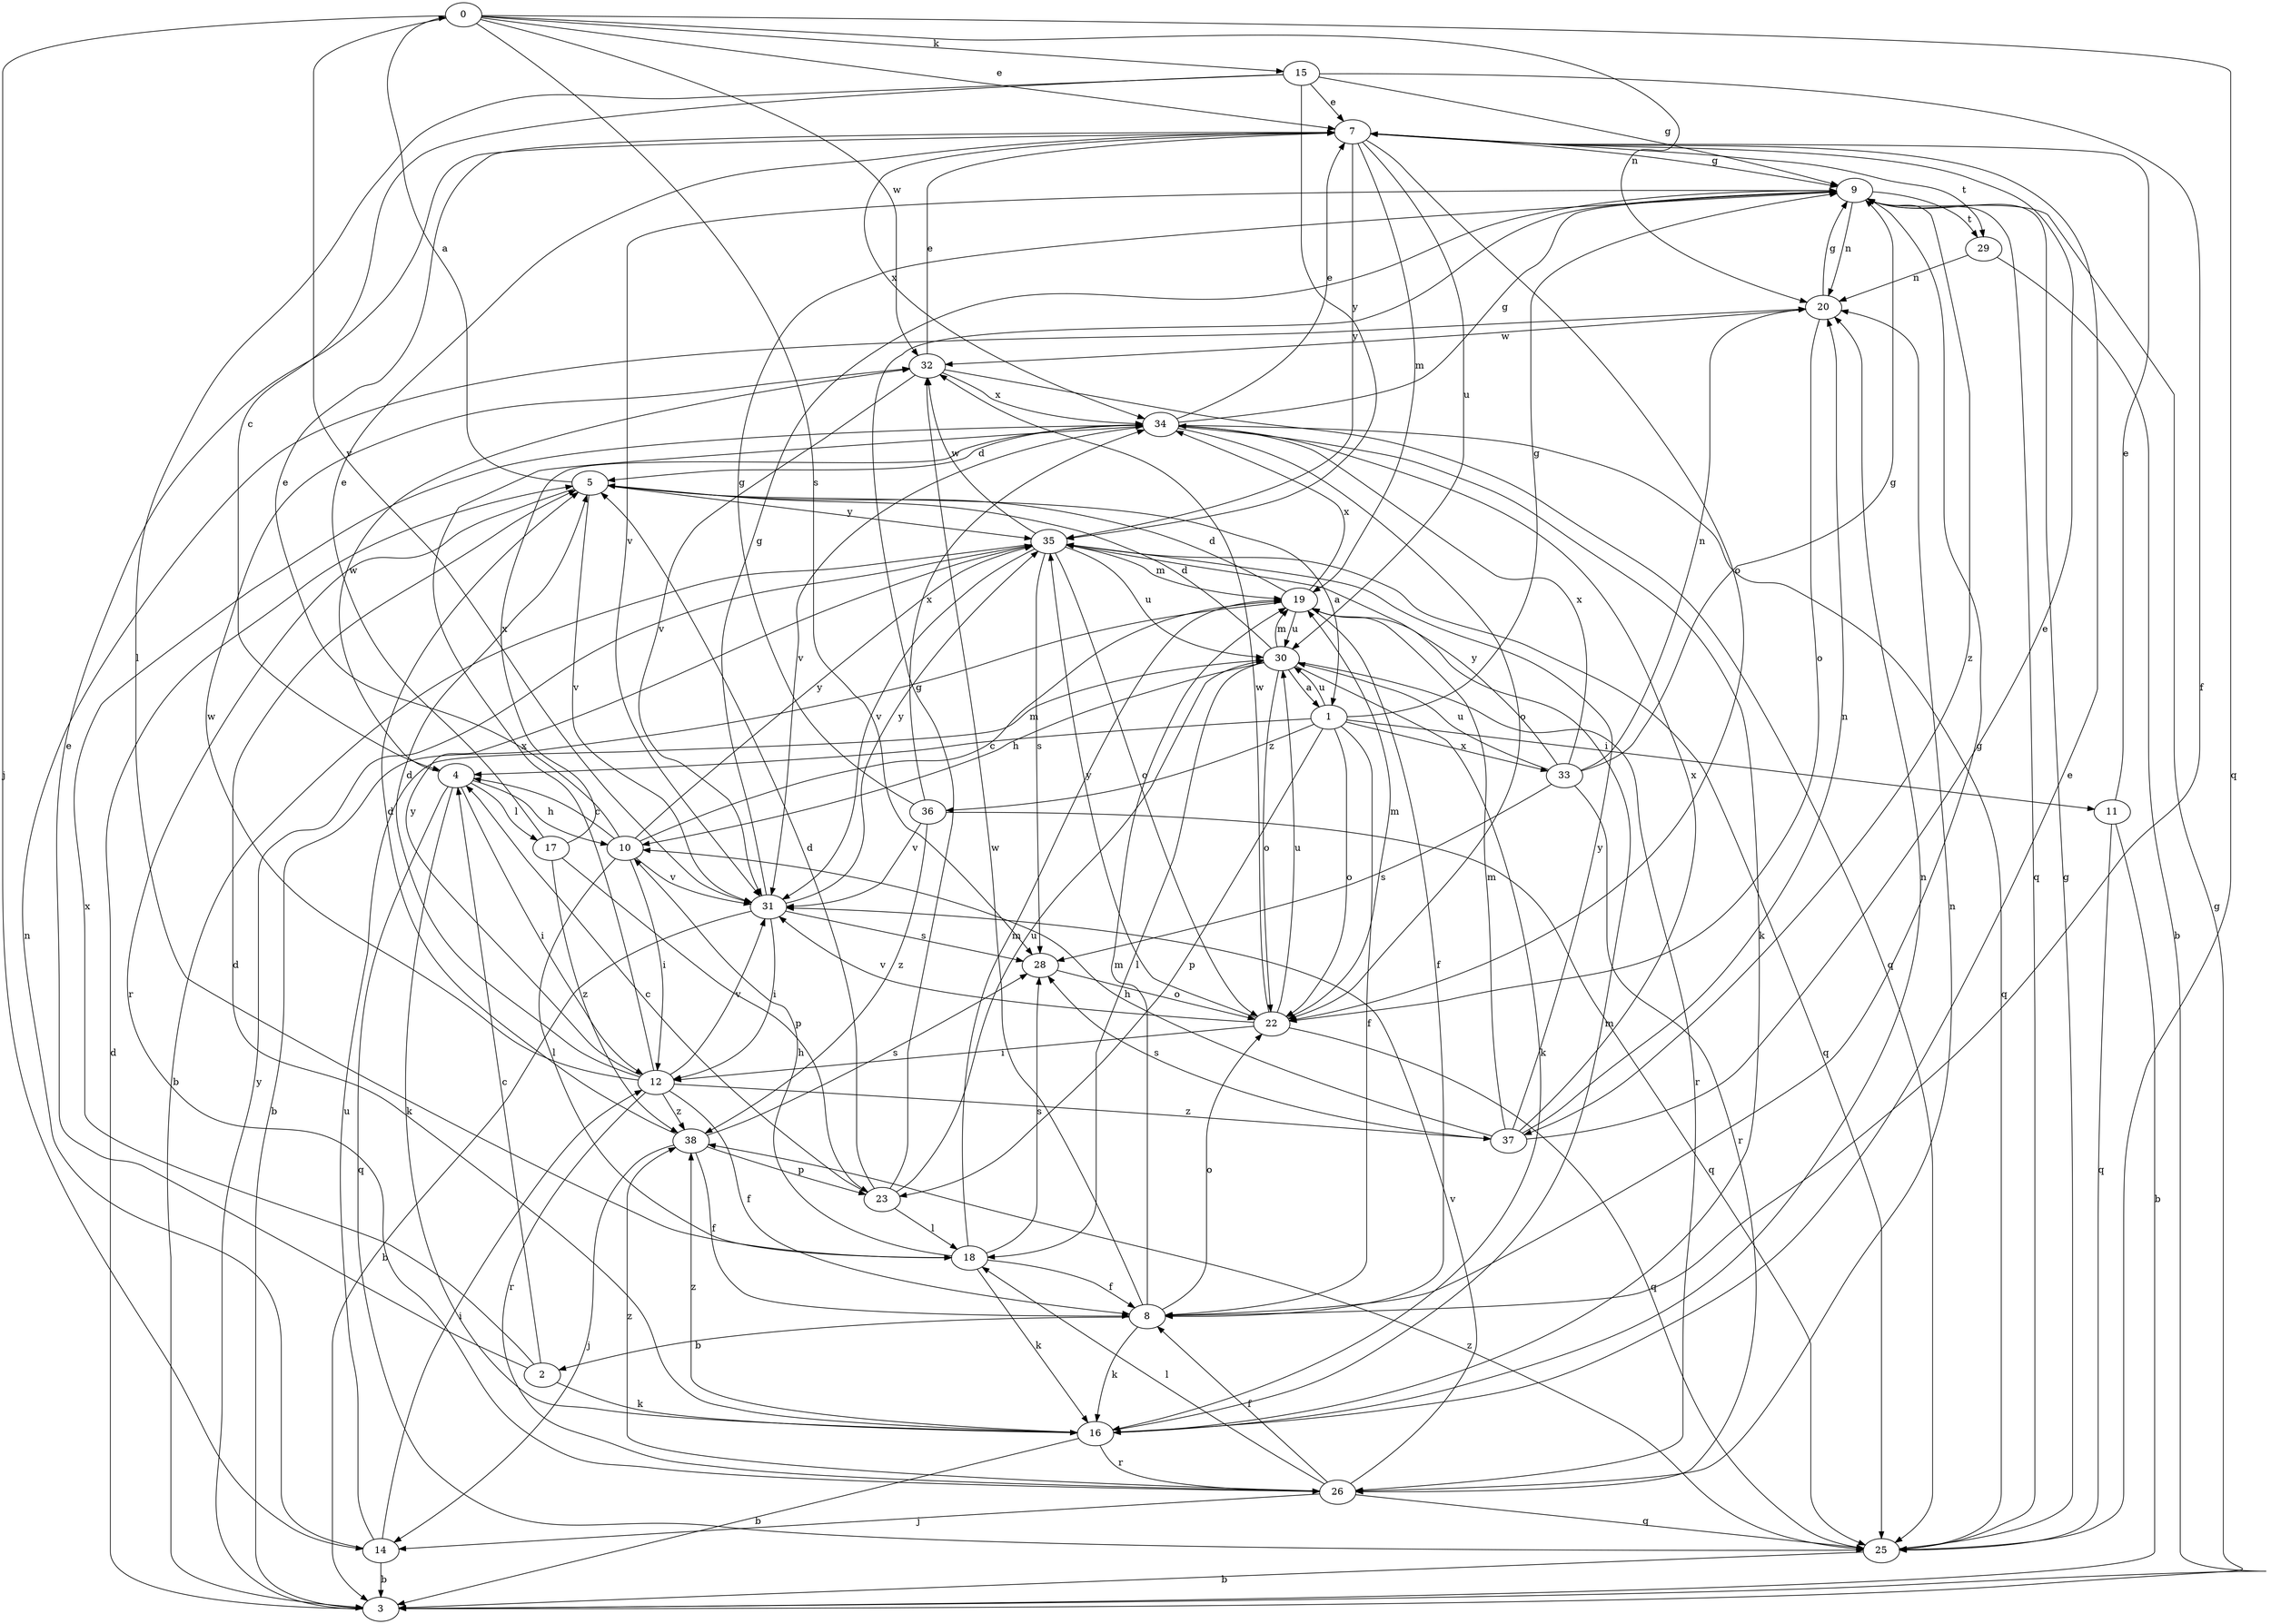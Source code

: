 strict digraph  {
0;
1;
2;
3;
4;
5;
7;
8;
9;
10;
11;
12;
14;
15;
16;
17;
18;
19;
20;
22;
23;
25;
26;
28;
29;
30;
31;
32;
33;
34;
35;
36;
37;
38;
0 -> 7  [label=e];
0 -> 14  [label=j];
0 -> 15  [label=k];
0 -> 20  [label=n];
0 -> 25  [label=q];
0 -> 28  [label=s];
0 -> 31  [label=v];
0 -> 32  [label=w];
1 -> 4  [label=c];
1 -> 8  [label=f];
1 -> 9  [label=g];
1 -> 11  [label=i];
1 -> 22  [label=o];
1 -> 23  [label=p];
1 -> 30  [label=u];
1 -> 33  [label=x];
1 -> 36  [label=z];
2 -> 4  [label=c];
2 -> 7  [label=e];
2 -> 16  [label=k];
2 -> 34  [label=x];
3 -> 5  [label=d];
3 -> 9  [label=g];
3 -> 35  [label=y];
4 -> 10  [label=h];
4 -> 12  [label=i];
4 -> 16  [label=k];
4 -> 17  [label=l];
4 -> 25  [label=q];
4 -> 32  [label=w];
5 -> 0  [label=a];
5 -> 1  [label=a];
5 -> 26  [label=r];
5 -> 31  [label=v];
5 -> 35  [label=y];
7 -> 9  [label=g];
7 -> 19  [label=m];
7 -> 22  [label=o];
7 -> 29  [label=t];
7 -> 30  [label=u];
7 -> 34  [label=x];
7 -> 35  [label=y];
8 -> 2  [label=b];
8 -> 9  [label=g];
8 -> 16  [label=k];
8 -> 19  [label=m];
8 -> 22  [label=o];
8 -> 32  [label=w];
9 -> 20  [label=n];
9 -> 25  [label=q];
9 -> 29  [label=t];
9 -> 31  [label=v];
9 -> 37  [label=z];
10 -> 4  [label=c];
10 -> 7  [label=e];
10 -> 12  [label=i];
10 -> 18  [label=l];
10 -> 19  [label=m];
10 -> 31  [label=v];
10 -> 35  [label=y];
11 -> 3  [label=b];
11 -> 7  [label=e];
11 -> 25  [label=q];
12 -> 5  [label=d];
12 -> 8  [label=f];
12 -> 26  [label=r];
12 -> 31  [label=v];
12 -> 32  [label=w];
12 -> 34  [label=x];
12 -> 35  [label=y];
12 -> 37  [label=z];
12 -> 38  [label=z];
14 -> 3  [label=b];
14 -> 12  [label=i];
14 -> 20  [label=n];
14 -> 30  [label=u];
15 -> 4  [label=c];
15 -> 7  [label=e];
15 -> 8  [label=f];
15 -> 9  [label=g];
15 -> 18  [label=l];
15 -> 35  [label=y];
16 -> 3  [label=b];
16 -> 5  [label=d];
16 -> 7  [label=e];
16 -> 19  [label=m];
16 -> 20  [label=n];
16 -> 26  [label=r];
16 -> 38  [label=z];
17 -> 7  [label=e];
17 -> 23  [label=p];
17 -> 34  [label=x];
17 -> 38  [label=z];
18 -> 8  [label=f];
18 -> 10  [label=h];
18 -> 16  [label=k];
18 -> 19  [label=m];
18 -> 28  [label=s];
19 -> 3  [label=b];
19 -> 5  [label=d];
19 -> 8  [label=f];
19 -> 30  [label=u];
19 -> 34  [label=x];
20 -> 9  [label=g];
20 -> 22  [label=o];
20 -> 32  [label=w];
22 -> 12  [label=i];
22 -> 19  [label=m];
22 -> 25  [label=q];
22 -> 30  [label=u];
22 -> 31  [label=v];
22 -> 32  [label=w];
22 -> 35  [label=y];
23 -> 4  [label=c];
23 -> 5  [label=d];
23 -> 9  [label=g];
23 -> 18  [label=l];
23 -> 30  [label=u];
25 -> 3  [label=b];
25 -> 9  [label=g];
25 -> 38  [label=z];
26 -> 8  [label=f];
26 -> 14  [label=j];
26 -> 18  [label=l];
26 -> 20  [label=n];
26 -> 25  [label=q];
26 -> 31  [label=v];
26 -> 38  [label=z];
28 -> 22  [label=o];
29 -> 3  [label=b];
29 -> 20  [label=n];
30 -> 1  [label=a];
30 -> 5  [label=d];
30 -> 10  [label=h];
30 -> 16  [label=k];
30 -> 18  [label=l];
30 -> 19  [label=m];
30 -> 22  [label=o];
30 -> 26  [label=r];
31 -> 3  [label=b];
31 -> 9  [label=g];
31 -> 12  [label=i];
31 -> 28  [label=s];
31 -> 35  [label=y];
32 -> 7  [label=e];
32 -> 25  [label=q];
32 -> 31  [label=v];
32 -> 34  [label=x];
33 -> 9  [label=g];
33 -> 20  [label=n];
33 -> 26  [label=r];
33 -> 28  [label=s];
33 -> 30  [label=u];
33 -> 34  [label=x];
33 -> 35  [label=y];
34 -> 5  [label=d];
34 -> 7  [label=e];
34 -> 9  [label=g];
34 -> 16  [label=k];
34 -> 22  [label=o];
34 -> 25  [label=q];
34 -> 31  [label=v];
35 -> 3  [label=b];
35 -> 19  [label=m];
35 -> 22  [label=o];
35 -> 25  [label=q];
35 -> 28  [label=s];
35 -> 30  [label=u];
35 -> 31  [label=v];
35 -> 32  [label=w];
36 -> 9  [label=g];
36 -> 25  [label=q];
36 -> 31  [label=v];
36 -> 34  [label=x];
36 -> 38  [label=z];
37 -> 7  [label=e];
37 -> 10  [label=h];
37 -> 19  [label=m];
37 -> 20  [label=n];
37 -> 28  [label=s];
37 -> 34  [label=x];
37 -> 35  [label=y];
38 -> 5  [label=d];
38 -> 8  [label=f];
38 -> 14  [label=j];
38 -> 23  [label=p];
38 -> 28  [label=s];
}
